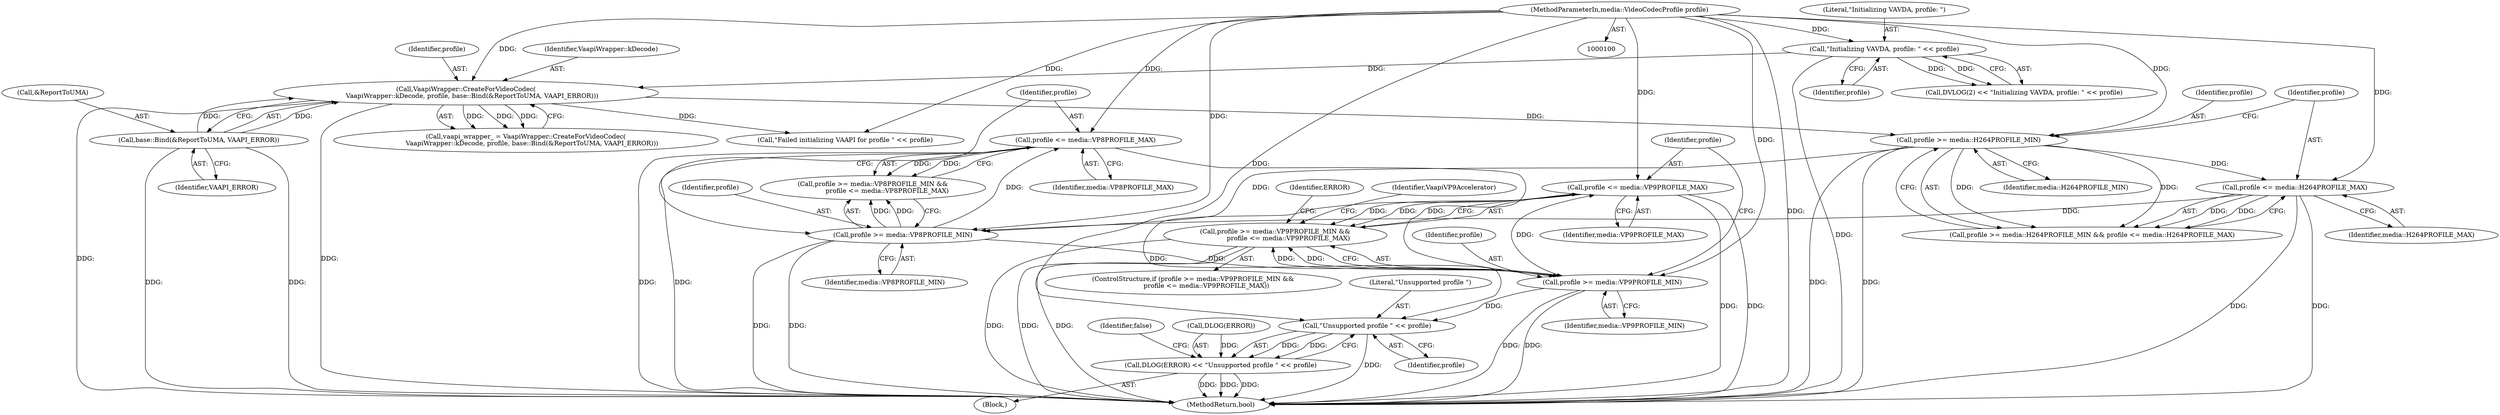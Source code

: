 digraph "1_Chrome_27c68f543e5eba779902447445dfb05ec3f5bf75_0@del" {
"1000192" [label="(Call,profile <= media::VP9PROFILE_MAX)"];
"1000189" [label="(Call,profile >= media::VP9PROFILE_MIN)"];
"1000176" [label="(Call,profile <= media::VP8PROFILE_MAX)"];
"1000173" [label="(Call,profile >= media::VP8PROFILE_MIN)"];
"1000157" [label="(Call,profile >= media::H264PROFILE_MIN)"];
"1000136" [label="(Call,VaapiWrapper::CreateForVideoCodec(\n      VaapiWrapper::kDecode, profile, base::Bind(&ReportToUMA, VAAPI_ERROR)))"];
"1000120" [label="(Call,\"Initializing VAVDA, profile: \" << profile)"];
"1000101" [label="(MethodParameterIn,media::VideoCodecProfile profile)"];
"1000139" [label="(Call,base::Bind(&ReportToUMA, VAAPI_ERROR))"];
"1000160" [label="(Call,profile <= media::H264PROFILE_MAX)"];
"1000188" [label="(Call,profile >= media::VP9PROFILE_MIN &&\n             profile <= media::VP9PROFILE_MAX)"];
"1000207" [label="(Call,\"Unsupported profile \" << profile)"];
"1000204" [label="(Call,DLOG(ERROR) << \"Unsupported profile \" << profile)"];
"1000211" [label="(Identifier,false)"];
"1000139" [label="(Call,base::Bind(&ReportToUMA, VAAPI_ERROR))"];
"1000159" [label="(Identifier,media::H264PROFILE_MIN)"];
"1000175" [label="(Identifier,media::VP8PROFILE_MIN)"];
"1000193" [label="(Identifier,profile)"];
"1000172" [label="(Call,profile >= media::VP8PROFILE_MIN &&\n              profile <= media::VP8PROFILE_MAX)"];
"1000177" [label="(Identifier,profile)"];
"1000174" [label="(Identifier,profile)"];
"1000136" [label="(Call,VaapiWrapper::CreateForVideoCodec(\n      VaapiWrapper::kDecode, profile, base::Bind(&ReportToUMA, VAAPI_ERROR)))"];
"1000156" [label="(Call,profile >= media::H264PROFILE_MIN && profile <= media::H264PROFILE_MAX)"];
"1000150" [label="(Call,\"Failed initializing VAAPI for profile \" << profile)"];
"1000205" [label="(Call,DLOG(ERROR))"];
"1000204" [label="(Call,DLOG(ERROR) << \"Unsupported profile \" << profile)"];
"1000176" [label="(Call,profile <= media::VP8PROFILE_MAX)"];
"1000157" [label="(Call,profile >= media::H264PROFILE_MIN)"];
"1000209" [label="(Identifier,profile)"];
"1000189" [label="(Call,profile >= media::VP9PROFILE_MIN)"];
"1000137" [label="(Identifier,VaapiWrapper::kDecode)"];
"1000203" [label="(Block,)"];
"1000187" [label="(ControlStructure,if (profile >= media::VP9PROFILE_MIN &&\n             profile <= media::VP9PROFILE_MAX))"];
"1000142" [label="(Identifier,VAAPI_ERROR)"];
"1000117" [label="(Call,DVLOG(2) << \"Initializing VAVDA, profile: \" << profile)"];
"1000191" [label="(Identifier,media::VP9PROFILE_MIN)"];
"1000188" [label="(Call,profile >= media::VP9PROFILE_MIN &&\n             profile <= media::VP9PROFILE_MAX)"];
"1000160" [label="(Call,profile <= media::H264PROFILE_MAX)"];
"1000134" [label="(Call,vaapi_wrapper_ = VaapiWrapper::CreateForVideoCodec(\n      VaapiWrapper::kDecode, profile, base::Bind(&ReportToUMA, VAAPI_ERROR)))"];
"1000140" [label="(Call,&ReportToUMA)"];
"1000173" [label="(Call,profile >= media::VP8PROFILE_MIN)"];
"1000138" [label="(Identifier,profile)"];
"1000222" [label="(MethodReturn,bool)"];
"1000122" [label="(Identifier,profile)"];
"1000121" [label="(Literal,\"Initializing VAVDA, profile: \")"];
"1000178" [label="(Identifier,media::VP8PROFILE_MAX)"];
"1000101" [label="(MethodParameterIn,media::VideoCodecProfile profile)"];
"1000120" [label="(Call,\"Initializing VAVDA, profile: \" << profile)"];
"1000206" [label="(Identifier,ERROR)"];
"1000208" [label="(Literal,\"Unsupported profile \")"];
"1000162" [label="(Identifier,media::H264PROFILE_MAX)"];
"1000190" [label="(Identifier,profile)"];
"1000161" [label="(Identifier,profile)"];
"1000158" [label="(Identifier,profile)"];
"1000198" [label="(Identifier,VaapiVP9Accelerator)"];
"1000194" [label="(Identifier,media::VP9PROFILE_MAX)"];
"1000192" [label="(Call,profile <= media::VP9PROFILE_MAX)"];
"1000207" [label="(Call,\"Unsupported profile \" << profile)"];
"1000192" -> "1000188"  [label="AST: "];
"1000192" -> "1000194"  [label="CFG: "];
"1000193" -> "1000192"  [label="AST: "];
"1000194" -> "1000192"  [label="AST: "];
"1000188" -> "1000192"  [label="CFG: "];
"1000192" -> "1000222"  [label="DDG: "];
"1000192" -> "1000222"  [label="DDG: "];
"1000192" -> "1000188"  [label="DDG: "];
"1000192" -> "1000188"  [label="DDG: "];
"1000189" -> "1000192"  [label="DDG: "];
"1000101" -> "1000192"  [label="DDG: "];
"1000192" -> "1000207"  [label="DDG: "];
"1000189" -> "1000188"  [label="AST: "];
"1000189" -> "1000191"  [label="CFG: "];
"1000190" -> "1000189"  [label="AST: "];
"1000191" -> "1000189"  [label="AST: "];
"1000193" -> "1000189"  [label="CFG: "];
"1000188" -> "1000189"  [label="CFG: "];
"1000189" -> "1000222"  [label="DDG: "];
"1000189" -> "1000222"  [label="DDG: "];
"1000189" -> "1000188"  [label="DDG: "];
"1000189" -> "1000188"  [label="DDG: "];
"1000176" -> "1000189"  [label="DDG: "];
"1000173" -> "1000189"  [label="DDG: "];
"1000101" -> "1000189"  [label="DDG: "];
"1000189" -> "1000207"  [label="DDG: "];
"1000176" -> "1000172"  [label="AST: "];
"1000176" -> "1000178"  [label="CFG: "];
"1000177" -> "1000176"  [label="AST: "];
"1000178" -> "1000176"  [label="AST: "];
"1000172" -> "1000176"  [label="CFG: "];
"1000176" -> "1000222"  [label="DDG: "];
"1000176" -> "1000222"  [label="DDG: "];
"1000176" -> "1000172"  [label="DDG: "];
"1000176" -> "1000172"  [label="DDG: "];
"1000173" -> "1000176"  [label="DDG: "];
"1000101" -> "1000176"  [label="DDG: "];
"1000173" -> "1000172"  [label="AST: "];
"1000173" -> "1000175"  [label="CFG: "];
"1000174" -> "1000173"  [label="AST: "];
"1000175" -> "1000173"  [label="AST: "];
"1000177" -> "1000173"  [label="CFG: "];
"1000172" -> "1000173"  [label="CFG: "];
"1000173" -> "1000222"  [label="DDG: "];
"1000173" -> "1000222"  [label="DDG: "];
"1000173" -> "1000172"  [label="DDG: "];
"1000173" -> "1000172"  [label="DDG: "];
"1000157" -> "1000173"  [label="DDG: "];
"1000160" -> "1000173"  [label="DDG: "];
"1000101" -> "1000173"  [label="DDG: "];
"1000157" -> "1000156"  [label="AST: "];
"1000157" -> "1000159"  [label="CFG: "];
"1000158" -> "1000157"  [label="AST: "];
"1000159" -> "1000157"  [label="AST: "];
"1000161" -> "1000157"  [label="CFG: "];
"1000156" -> "1000157"  [label="CFG: "];
"1000157" -> "1000222"  [label="DDG: "];
"1000157" -> "1000222"  [label="DDG: "];
"1000157" -> "1000156"  [label="DDG: "];
"1000157" -> "1000156"  [label="DDG: "];
"1000136" -> "1000157"  [label="DDG: "];
"1000101" -> "1000157"  [label="DDG: "];
"1000157" -> "1000160"  [label="DDG: "];
"1000136" -> "1000134"  [label="AST: "];
"1000136" -> "1000139"  [label="CFG: "];
"1000137" -> "1000136"  [label="AST: "];
"1000138" -> "1000136"  [label="AST: "];
"1000139" -> "1000136"  [label="AST: "];
"1000134" -> "1000136"  [label="CFG: "];
"1000136" -> "1000222"  [label="DDG: "];
"1000136" -> "1000222"  [label="DDG: "];
"1000136" -> "1000134"  [label="DDG: "];
"1000136" -> "1000134"  [label="DDG: "];
"1000136" -> "1000134"  [label="DDG: "];
"1000120" -> "1000136"  [label="DDG: "];
"1000101" -> "1000136"  [label="DDG: "];
"1000139" -> "1000136"  [label="DDG: "];
"1000139" -> "1000136"  [label="DDG: "];
"1000136" -> "1000150"  [label="DDG: "];
"1000120" -> "1000117"  [label="AST: "];
"1000120" -> "1000122"  [label="CFG: "];
"1000121" -> "1000120"  [label="AST: "];
"1000122" -> "1000120"  [label="AST: "];
"1000117" -> "1000120"  [label="CFG: "];
"1000120" -> "1000222"  [label="DDG: "];
"1000120" -> "1000117"  [label="DDG: "];
"1000120" -> "1000117"  [label="DDG: "];
"1000101" -> "1000120"  [label="DDG: "];
"1000101" -> "1000100"  [label="AST: "];
"1000101" -> "1000222"  [label="DDG: "];
"1000101" -> "1000150"  [label="DDG: "];
"1000101" -> "1000160"  [label="DDG: "];
"1000101" -> "1000207"  [label="DDG: "];
"1000139" -> "1000142"  [label="CFG: "];
"1000140" -> "1000139"  [label="AST: "];
"1000142" -> "1000139"  [label="AST: "];
"1000139" -> "1000222"  [label="DDG: "];
"1000139" -> "1000222"  [label="DDG: "];
"1000160" -> "1000156"  [label="AST: "];
"1000160" -> "1000162"  [label="CFG: "];
"1000161" -> "1000160"  [label="AST: "];
"1000162" -> "1000160"  [label="AST: "];
"1000156" -> "1000160"  [label="CFG: "];
"1000160" -> "1000222"  [label="DDG: "];
"1000160" -> "1000222"  [label="DDG: "];
"1000160" -> "1000156"  [label="DDG: "];
"1000160" -> "1000156"  [label="DDG: "];
"1000188" -> "1000187"  [label="AST: "];
"1000198" -> "1000188"  [label="CFG: "];
"1000206" -> "1000188"  [label="CFG: "];
"1000188" -> "1000222"  [label="DDG: "];
"1000188" -> "1000222"  [label="DDG: "];
"1000188" -> "1000222"  [label="DDG: "];
"1000207" -> "1000204"  [label="AST: "];
"1000207" -> "1000209"  [label="CFG: "];
"1000208" -> "1000207"  [label="AST: "];
"1000209" -> "1000207"  [label="AST: "];
"1000204" -> "1000207"  [label="CFG: "];
"1000207" -> "1000222"  [label="DDG: "];
"1000207" -> "1000204"  [label="DDG: "];
"1000207" -> "1000204"  [label="DDG: "];
"1000204" -> "1000203"  [label="AST: "];
"1000205" -> "1000204"  [label="AST: "];
"1000211" -> "1000204"  [label="CFG: "];
"1000204" -> "1000222"  [label="DDG: "];
"1000204" -> "1000222"  [label="DDG: "];
"1000204" -> "1000222"  [label="DDG: "];
"1000205" -> "1000204"  [label="DDG: "];
}
